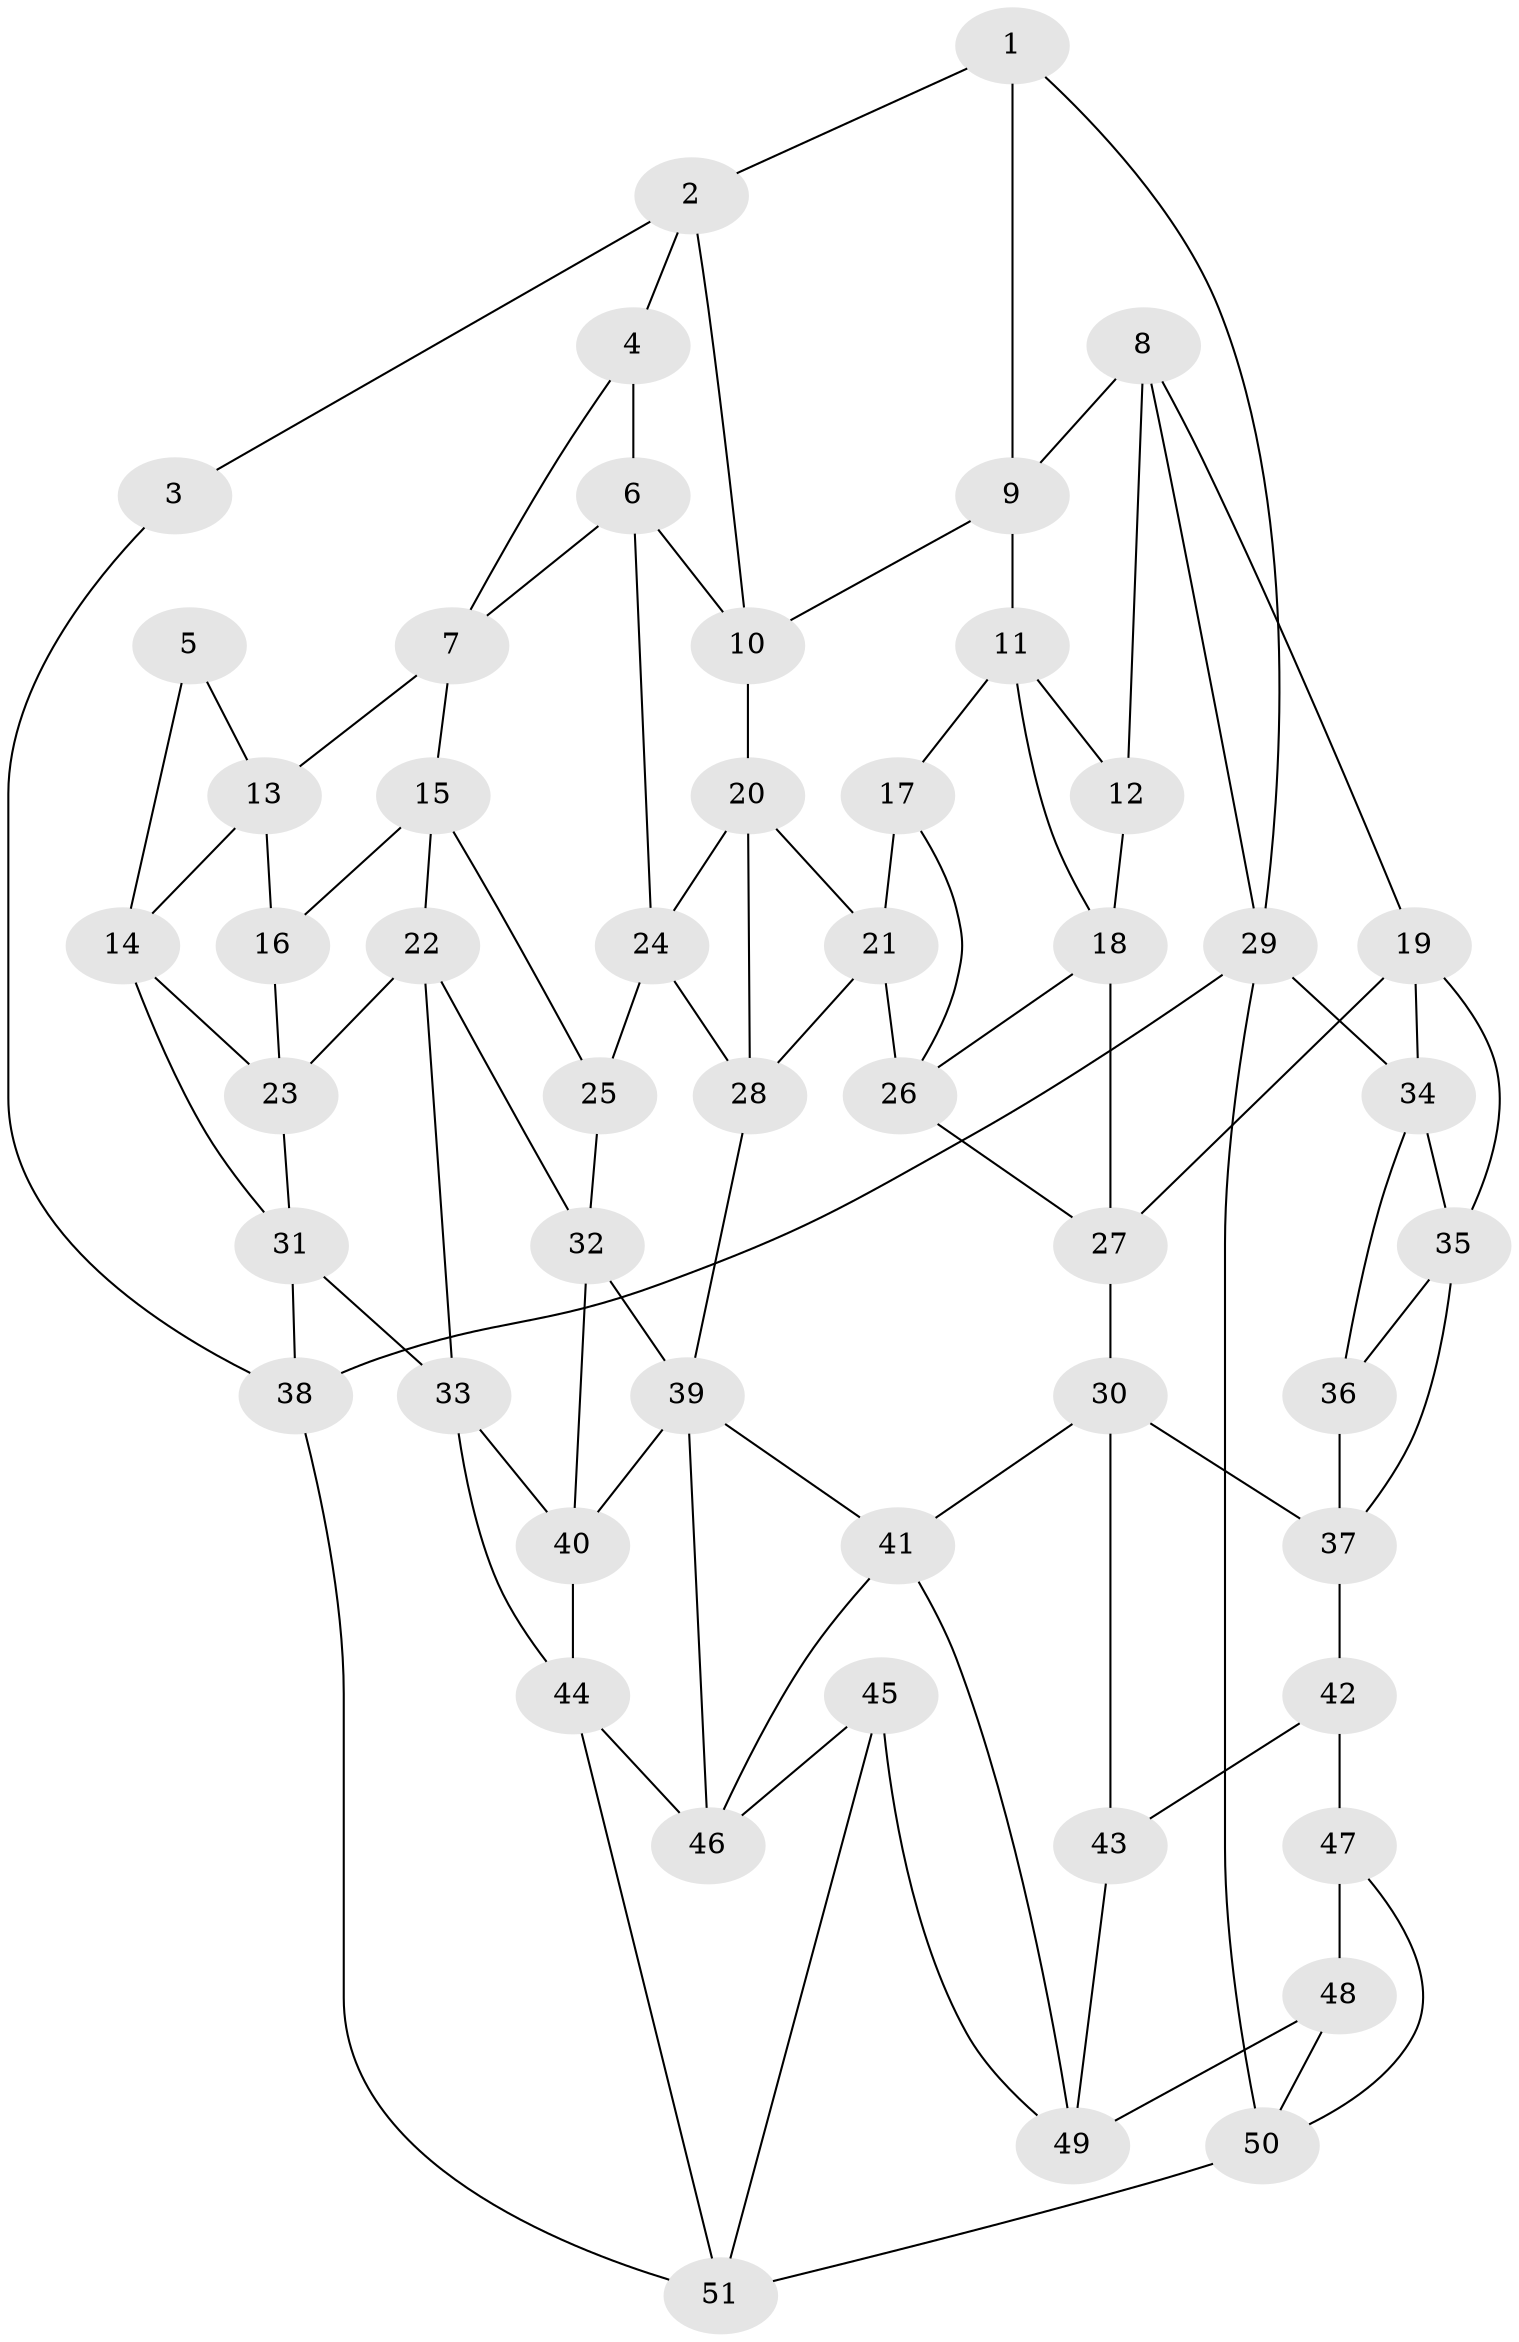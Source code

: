 // original degree distribution, {3: 0.0196078431372549, 5: 0.47058823529411764, 6: 0.24509803921568626, 4: 0.2647058823529412}
// Generated by graph-tools (version 1.1) at 2025/51/03/09/25 03:51:04]
// undirected, 51 vertices, 95 edges
graph export_dot {
graph [start="1"]
  node [color=gray90,style=filled];
  1;
  2;
  3;
  4;
  5;
  6;
  7;
  8;
  9;
  10;
  11;
  12;
  13;
  14;
  15;
  16;
  17;
  18;
  19;
  20;
  21;
  22;
  23;
  24;
  25;
  26;
  27;
  28;
  29;
  30;
  31;
  32;
  33;
  34;
  35;
  36;
  37;
  38;
  39;
  40;
  41;
  42;
  43;
  44;
  45;
  46;
  47;
  48;
  49;
  50;
  51;
  1 -- 2 [weight=1.0];
  1 -- 9 [weight=1.0];
  1 -- 29 [weight=1.0];
  2 -- 3 [weight=1.0];
  2 -- 4 [weight=1.0];
  2 -- 10 [weight=1.0];
  3 -- 38 [weight=1.0];
  4 -- 6 [weight=1.0];
  4 -- 7 [weight=1.0];
  5 -- 13 [weight=1.0];
  5 -- 14 [weight=1.0];
  6 -- 7 [weight=1.0];
  6 -- 10 [weight=1.0];
  6 -- 24 [weight=1.0];
  7 -- 13 [weight=1.0];
  7 -- 15 [weight=1.0];
  8 -- 9 [weight=1.0];
  8 -- 12 [weight=1.0];
  8 -- 19 [weight=1.0];
  8 -- 29 [weight=1.0];
  9 -- 10 [weight=1.0];
  9 -- 11 [weight=1.0];
  10 -- 20 [weight=1.0];
  11 -- 12 [weight=1.0];
  11 -- 17 [weight=1.0];
  11 -- 18 [weight=1.0];
  12 -- 18 [weight=1.0];
  13 -- 14 [weight=1.0];
  13 -- 16 [weight=1.0];
  14 -- 23 [weight=1.0];
  14 -- 31 [weight=1.0];
  15 -- 16 [weight=1.0];
  15 -- 22 [weight=1.0];
  15 -- 25 [weight=1.0];
  16 -- 23 [weight=1.0];
  17 -- 21 [weight=1.0];
  17 -- 26 [weight=1.0];
  18 -- 26 [weight=1.0];
  18 -- 27 [weight=1.0];
  19 -- 27 [weight=1.0];
  19 -- 34 [weight=1.0];
  19 -- 35 [weight=1.0];
  20 -- 21 [weight=1.0];
  20 -- 24 [weight=1.0];
  20 -- 28 [weight=1.0];
  21 -- 26 [weight=1.0];
  21 -- 28 [weight=1.0];
  22 -- 23 [weight=1.0];
  22 -- 32 [weight=1.0];
  22 -- 33 [weight=1.0];
  23 -- 31 [weight=1.0];
  24 -- 25 [weight=1.0];
  24 -- 28 [weight=1.0];
  25 -- 32 [weight=1.0];
  26 -- 27 [weight=1.0];
  27 -- 30 [weight=1.0];
  28 -- 39 [weight=1.0];
  29 -- 34 [weight=1.0];
  29 -- 38 [weight=2.0];
  29 -- 50 [weight=1.0];
  30 -- 37 [weight=1.0];
  30 -- 41 [weight=1.0];
  30 -- 43 [weight=1.0];
  31 -- 33 [weight=1.0];
  31 -- 38 [weight=2.0];
  32 -- 39 [weight=1.0];
  32 -- 40 [weight=1.0];
  33 -- 40 [weight=1.0];
  33 -- 44 [weight=1.0];
  34 -- 35 [weight=1.0];
  34 -- 36 [weight=1.0];
  35 -- 36 [weight=1.0];
  35 -- 37 [weight=1.0];
  36 -- 37 [weight=1.0];
  37 -- 42 [weight=1.0];
  38 -- 51 [weight=1.0];
  39 -- 40 [weight=1.0];
  39 -- 41 [weight=1.0];
  39 -- 46 [weight=1.0];
  40 -- 44 [weight=1.0];
  41 -- 46 [weight=1.0];
  41 -- 49 [weight=1.0];
  42 -- 43 [weight=1.0];
  42 -- 47 [weight=2.0];
  43 -- 49 [weight=1.0];
  44 -- 46 [weight=1.0];
  44 -- 51 [weight=1.0];
  45 -- 46 [weight=1.0];
  45 -- 49 [weight=1.0];
  45 -- 51 [weight=1.0];
  47 -- 48 [weight=1.0];
  47 -- 50 [weight=1.0];
  48 -- 49 [weight=1.0];
  48 -- 50 [weight=1.0];
  50 -- 51 [weight=1.0];
}
